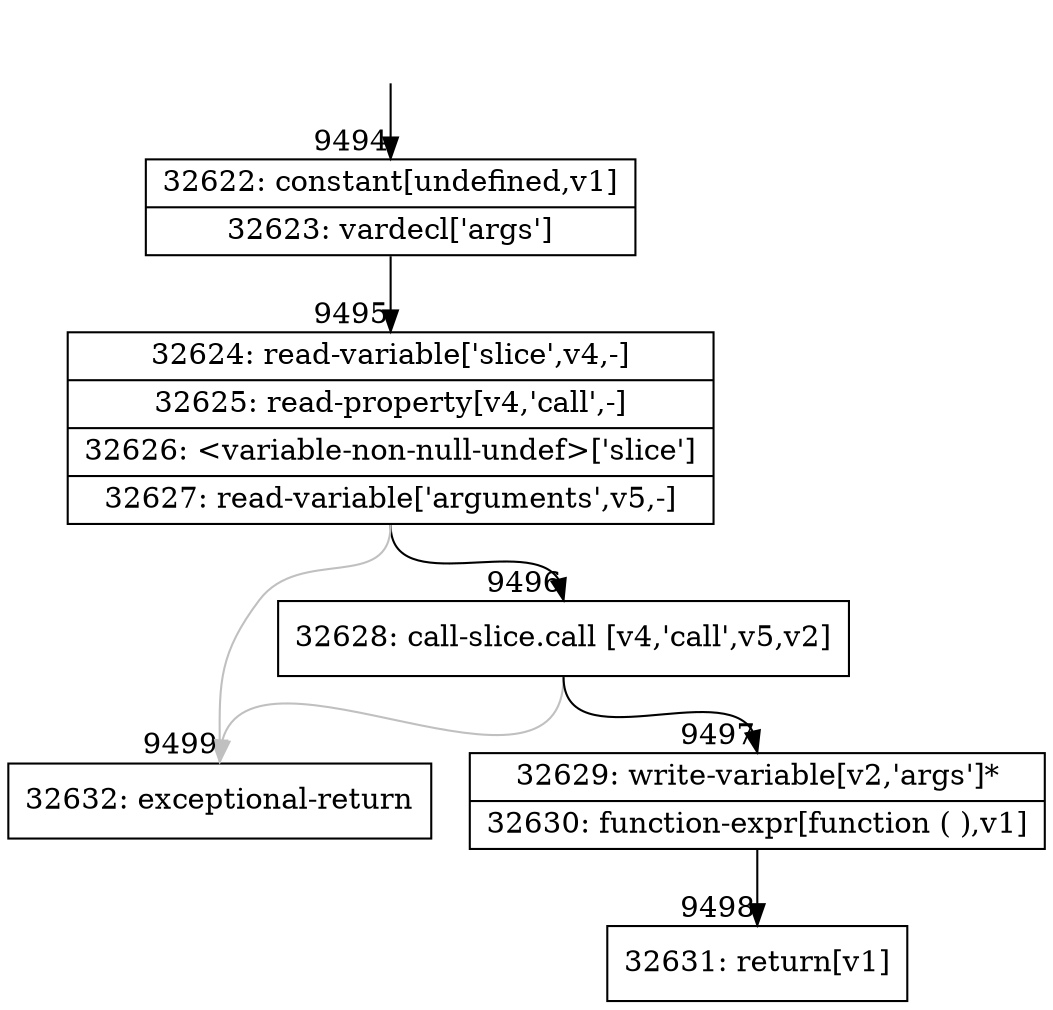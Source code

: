 digraph {
rankdir="TD"
BB_entry795[shape=none,label=""];
BB_entry795 -> BB9494 [tailport=s, headport=n, headlabel="    9494"]
BB9494 [shape=record label="{32622: constant[undefined,v1]|32623: vardecl['args']}" ] 
BB9494 -> BB9495 [tailport=s, headport=n, headlabel="      9495"]
BB9495 [shape=record label="{32624: read-variable['slice',v4,-]|32625: read-property[v4,'call',-]|32626: \<variable-non-null-undef\>['slice']|32627: read-variable['arguments',v5,-]}" ] 
BB9495 -> BB9496 [tailport=s, headport=n, headlabel="      9496"]
BB9495 -> BB9499 [tailport=s, headport=n, color=gray, headlabel="      9499"]
BB9496 [shape=record label="{32628: call-slice.call [v4,'call',v5,v2]}" ] 
BB9496 -> BB9497 [tailport=s, headport=n, headlabel="      9497"]
BB9496 -> BB9499 [tailport=s, headport=n, color=gray]
BB9497 [shape=record label="{32629: write-variable[v2,'args']*|32630: function-expr[function ( ),v1]}" ] 
BB9497 -> BB9498 [tailport=s, headport=n, headlabel="      9498"]
BB9498 [shape=record label="{32631: return[v1]}" ] 
BB9499 [shape=record label="{32632: exceptional-return}" ] 
//#$~ 16829
}
